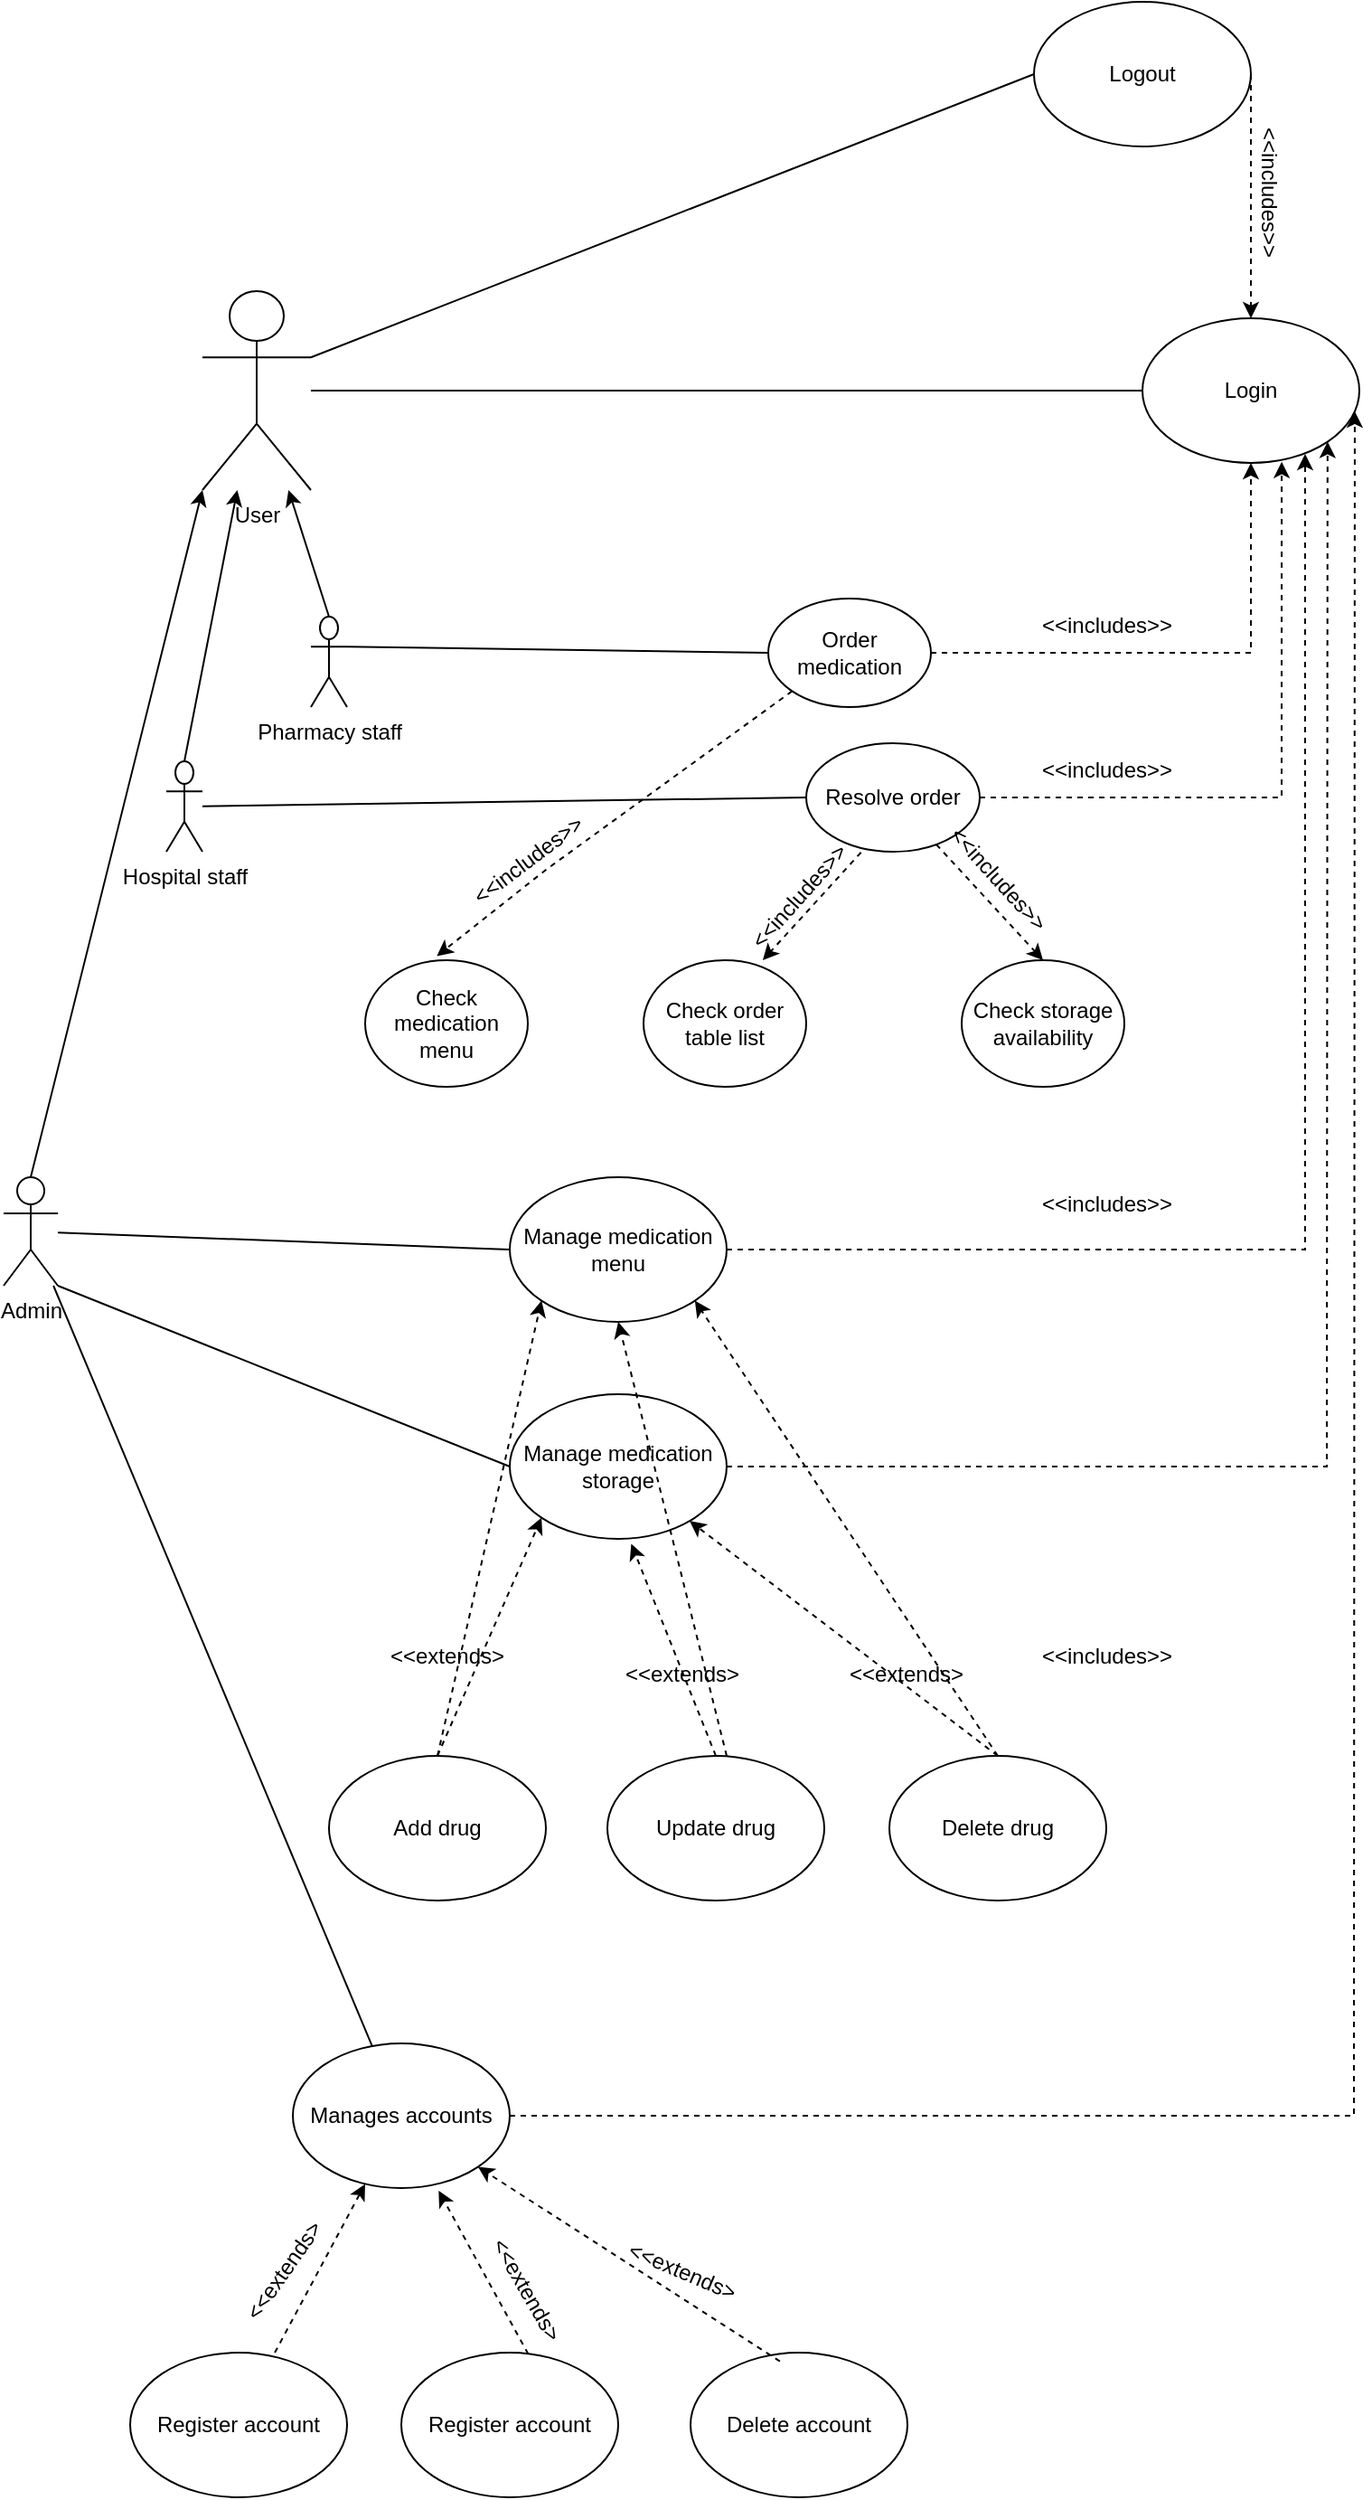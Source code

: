 <mxfile version="26.2.5" pages="2">
  <diagram name="usecase_diagram" id="DgZMRVtfknqifJo8CzZ5">
    <mxGraphModel dx="2494" dy="777" grid="1" gridSize="10" guides="1" tooltips="1" connect="1" arrows="1" fold="1" page="1" pageScale="1" pageWidth="827" pageHeight="1169" math="0" shadow="0">
      <root>
        <mxCell id="0" />
        <mxCell id="1" parent="0" />
        <mxCell id="dwLRcaL4dP4IxCvlZyWT-1" value="User" style="shape=umlActor;verticalLabelPosition=bottom;verticalAlign=top;html=1;outlineConnect=0;" parent="1" vertex="1">
          <mxGeometry x="70" y="200" width="60" height="110" as="geometry" />
        </mxCell>
        <mxCell id="dwLRcaL4dP4IxCvlZyWT-3" value="Pharmacy staff&lt;div&gt;&lt;br&gt;&lt;/div&gt;" style="shape=umlActor;verticalLabelPosition=bottom;verticalAlign=top;html=1;outlineConnect=0;" parent="1" vertex="1">
          <mxGeometry x="130" y="380" width="20" height="50" as="geometry" />
        </mxCell>
        <mxCell id="dwLRcaL4dP4IxCvlZyWT-8" value="Hospital staff" style="shape=umlActor;verticalLabelPosition=bottom;verticalAlign=top;html=1;outlineConnect=0;" parent="1" vertex="1">
          <mxGeometry x="50" y="460" width="20" height="50" as="geometry" />
        </mxCell>
        <mxCell id="dwLRcaL4dP4IxCvlZyWT-9" value="" style="endArrow=classic;html=1;rounded=0;exitX=0.5;exitY=0;exitDx=0;exitDy=0;exitPerimeter=0;" parent="1" source="dwLRcaL4dP4IxCvlZyWT-3" target="dwLRcaL4dP4IxCvlZyWT-1" edge="1">
          <mxGeometry width="50" height="50" relative="1" as="geometry">
            <mxPoint x="230" y="490" as="sourcePoint" />
            <mxPoint x="280" y="440" as="targetPoint" />
          </mxGeometry>
        </mxCell>
        <mxCell id="dwLRcaL4dP4IxCvlZyWT-10" value="" style="endArrow=classic;html=1;rounded=0;exitX=0.5;exitY=0;exitDx=0;exitDy=0;exitPerimeter=0;" parent="1" source="dwLRcaL4dP4IxCvlZyWT-8" target="dwLRcaL4dP4IxCvlZyWT-1" edge="1">
          <mxGeometry width="50" height="50" relative="1" as="geometry">
            <mxPoint x="230" y="490" as="sourcePoint" />
            <mxPoint x="280" y="440" as="targetPoint" />
          </mxGeometry>
        </mxCell>
        <mxCell id="dwLRcaL4dP4IxCvlZyWT-11" value="Login" style="ellipse;whiteSpace=wrap;html=1;" parent="1" vertex="1">
          <mxGeometry x="590" y="215" width="120" height="80" as="geometry" />
        </mxCell>
        <mxCell id="dwLRcaL4dP4IxCvlZyWT-12" value="" style="endArrow=none;html=1;rounded=0;entryX=0;entryY=0.5;entryDx=0;entryDy=0;" parent="1" source="dwLRcaL4dP4IxCvlZyWT-1" target="dwLRcaL4dP4IxCvlZyWT-11" edge="1">
          <mxGeometry width="50" height="50" relative="1" as="geometry">
            <mxPoint x="230" y="420" as="sourcePoint" />
            <mxPoint x="280" y="370" as="targetPoint" />
          </mxGeometry>
        </mxCell>
        <mxCell id="dwLRcaL4dP4IxCvlZyWT-13" value="Order medication" style="ellipse;whiteSpace=wrap;html=1;" parent="1" vertex="1">
          <mxGeometry x="383" y="370" width="90" height="60" as="geometry" />
        </mxCell>
        <mxCell id="dwLRcaL4dP4IxCvlZyWT-14" value="Resolve order" style="ellipse;whiteSpace=wrap;html=1;" parent="1" vertex="1">
          <mxGeometry x="404" y="450" width="96" height="60" as="geometry" />
        </mxCell>
        <mxCell id="dwLRcaL4dP4IxCvlZyWT-17" value="" style="endArrow=none;html=1;rounded=0;exitX=1;exitY=0.333;exitDx=0;exitDy=0;exitPerimeter=0;entryX=0;entryY=0.5;entryDx=0;entryDy=0;" parent="1" source="dwLRcaL4dP4IxCvlZyWT-3" target="dwLRcaL4dP4IxCvlZyWT-13" edge="1">
          <mxGeometry width="50" height="50" relative="1" as="geometry">
            <mxPoint x="260" y="440" as="sourcePoint" />
            <mxPoint x="250" y="400" as="targetPoint" />
          </mxGeometry>
        </mxCell>
        <mxCell id="dwLRcaL4dP4IxCvlZyWT-18" value="" style="endArrow=none;html=1;rounded=0;entryX=0;entryY=0.5;entryDx=0;entryDy=0;" parent="1" source="dwLRcaL4dP4IxCvlZyWT-8" target="dwLRcaL4dP4IxCvlZyWT-14" edge="1">
          <mxGeometry width="50" height="50" relative="1" as="geometry">
            <mxPoint x="260" y="440" as="sourcePoint" />
            <mxPoint x="170" y="490" as="targetPoint" />
          </mxGeometry>
        </mxCell>
        <mxCell id="dwLRcaL4dP4IxCvlZyWT-19" value="" style="html=1;labelBackgroundColor=#ffffff;startArrow=none;startFill=0;startSize=6;endArrow=classic;endFill=1;endSize=6;jettySize=auto;orthogonalLoop=1;strokeWidth=1;dashed=1;fontSize=14;rounded=0;exitX=1;exitY=0.5;exitDx=0;exitDy=0;entryX=0.5;entryY=1;entryDx=0;entryDy=0;" parent="1" source="dwLRcaL4dP4IxCvlZyWT-13" target="dwLRcaL4dP4IxCvlZyWT-11" edge="1">
          <mxGeometry width="60" height="60" relative="1" as="geometry">
            <mxPoint x="260" y="440" as="sourcePoint" />
            <mxPoint x="320" y="380" as="targetPoint" />
            <Array as="points">
              <mxPoint x="650" y="400" />
            </Array>
          </mxGeometry>
        </mxCell>
        <mxCell id="dwLRcaL4dP4IxCvlZyWT-20" value="" style="html=1;labelBackgroundColor=#ffffff;startArrow=none;startFill=0;startSize=6;endArrow=classic;endFill=1;endSize=6;jettySize=auto;orthogonalLoop=1;strokeWidth=1;dashed=1;fontSize=14;rounded=0;exitX=1;exitY=0.5;exitDx=0;exitDy=0;entryX=0.642;entryY=0.992;entryDx=0;entryDy=0;entryPerimeter=0;" parent="1" source="dwLRcaL4dP4IxCvlZyWT-14" target="dwLRcaL4dP4IxCvlZyWT-11" edge="1">
          <mxGeometry width="60" height="60" relative="1" as="geometry">
            <mxPoint x="260" y="440" as="sourcePoint" />
            <mxPoint x="490" y="300" as="targetPoint" />
            <Array as="points">
              <mxPoint x="667" y="480" />
            </Array>
          </mxGeometry>
        </mxCell>
        <mxCell id="dwLRcaL4dP4IxCvlZyWT-21" value="&amp;lt;&amp;lt;includes&amp;gt;&amp;gt;" style="text;html=1;align=center;verticalAlign=middle;resizable=0;points=[];autosize=1;strokeColor=none;fillColor=none;" parent="1" vertex="1">
          <mxGeometry x="520" y="370" width="100" height="30" as="geometry" />
        </mxCell>
        <mxCell id="dwLRcaL4dP4IxCvlZyWT-22" value="&amp;lt;&amp;lt;includes&amp;gt;&amp;gt;" style="text;html=1;align=center;verticalAlign=middle;resizable=0;points=[];autosize=1;strokeColor=none;fillColor=none;" parent="1" vertex="1">
          <mxGeometry x="520" y="450" width="100" height="30" as="geometry" />
        </mxCell>
        <mxCell id="gGfTCoTzoRuYdXKmgfii-1" value="Check storage&lt;div&gt;availability&lt;/div&gt;" style="ellipse;whiteSpace=wrap;html=1;" parent="1" vertex="1">
          <mxGeometry x="490" y="570" width="90" height="70" as="geometry" />
        </mxCell>
        <mxCell id="gGfTCoTzoRuYdXKmgfii-6" value="Check order table list" style="ellipse;whiteSpace=wrap;html=1;" parent="1" vertex="1">
          <mxGeometry x="314" y="570" width="90" height="70" as="geometry" />
        </mxCell>
        <mxCell id="gGfTCoTzoRuYdXKmgfii-7" value="" style="html=1;labelBackgroundColor=#ffffff;startArrow=none;startFill=0;startSize=6;endArrow=classic;endFill=1;endSize=6;jettySize=auto;orthogonalLoop=1;strokeWidth=1;dashed=1;fontSize=14;rounded=0;exitX=0.316;exitY=1.006;exitDx=0;exitDy=0;entryX=0.733;entryY=0;entryDx=0;entryDy=0;entryPerimeter=0;exitPerimeter=0;" parent="1" source="dwLRcaL4dP4IxCvlZyWT-14" target="gGfTCoTzoRuYdXKmgfii-6" edge="1">
          <mxGeometry width="60" height="60" relative="1" as="geometry">
            <mxPoint x="310" y="600" as="sourcePoint" />
            <mxPoint x="370" y="540" as="targetPoint" />
          </mxGeometry>
        </mxCell>
        <mxCell id="gGfTCoTzoRuYdXKmgfii-8" value="" style="html=1;labelBackgroundColor=#ffffff;startArrow=none;startFill=0;startSize=6;endArrow=classic;endFill=1;endSize=6;jettySize=auto;orthogonalLoop=1;strokeWidth=1;dashed=1;fontSize=14;rounded=0;entryX=0.5;entryY=0;entryDx=0;entryDy=0;" parent="1" source="dwLRcaL4dP4IxCvlZyWT-14" target="gGfTCoTzoRuYdXKmgfii-1" edge="1">
          <mxGeometry width="60" height="60" relative="1" as="geometry">
            <mxPoint x="310" y="600" as="sourcePoint" />
            <mxPoint x="370" y="540" as="targetPoint" />
          </mxGeometry>
        </mxCell>
        <mxCell id="gGfTCoTzoRuYdXKmgfii-9" value="Check medication menu" style="ellipse;whiteSpace=wrap;html=1;" parent="1" vertex="1">
          <mxGeometry x="160" y="570" width="90" height="70" as="geometry" />
        </mxCell>
        <mxCell id="gGfTCoTzoRuYdXKmgfii-10" value="" style="html=1;labelBackgroundColor=#ffffff;startArrow=none;startFill=0;startSize=6;endArrow=classic;endFill=1;endSize=6;jettySize=auto;orthogonalLoop=1;strokeWidth=1;dashed=1;fontSize=14;rounded=0;exitX=0;exitY=1;exitDx=0;exitDy=0;entryX=0.441;entryY=-0.033;entryDx=0;entryDy=0;entryPerimeter=0;" parent="1" source="dwLRcaL4dP4IxCvlZyWT-13" target="gGfTCoTzoRuYdXKmgfii-9" edge="1">
          <mxGeometry width="60" height="60" relative="1" as="geometry">
            <mxPoint x="444" y="520" as="sourcePoint" />
            <mxPoint x="390" y="580" as="targetPoint" />
            <Array as="points">
              <mxPoint x="260" y="520" />
            </Array>
          </mxGeometry>
        </mxCell>
        <mxCell id="gGfTCoTzoRuYdXKmgfii-11" value="Logout" style="ellipse;whiteSpace=wrap;html=1;" parent="1" vertex="1">
          <mxGeometry x="530" y="40" width="120" height="80" as="geometry" />
        </mxCell>
        <mxCell id="gGfTCoTzoRuYdXKmgfii-12" value="" style="endArrow=none;html=1;rounded=0;exitX=1;exitY=0.333;exitDx=0;exitDy=0;exitPerimeter=0;entryX=0;entryY=0.5;entryDx=0;entryDy=0;" parent="1" source="dwLRcaL4dP4IxCvlZyWT-1" target="gGfTCoTzoRuYdXKmgfii-11" edge="1">
          <mxGeometry width="50" height="50" relative="1" as="geometry">
            <mxPoint x="330" y="240" as="sourcePoint" />
            <mxPoint x="380" y="190" as="targetPoint" />
          </mxGeometry>
        </mxCell>
        <mxCell id="gGfTCoTzoRuYdXKmgfii-13" value="" style="html=1;labelBackgroundColor=#ffffff;startArrow=none;startFill=0;startSize=6;endArrow=classic;endFill=1;endSize=6;jettySize=auto;orthogonalLoop=1;strokeWidth=1;dashed=1;fontSize=14;rounded=0;exitX=1;exitY=0.5;exitDx=0;exitDy=0;entryX=0.5;entryY=0;entryDx=0;entryDy=0;" parent="1" source="gGfTCoTzoRuYdXKmgfii-11" target="dwLRcaL4dP4IxCvlZyWT-11" edge="1">
          <mxGeometry width="60" height="60" relative="1" as="geometry">
            <mxPoint x="320" y="320" as="sourcePoint" />
            <mxPoint x="380" y="260" as="targetPoint" />
          </mxGeometry>
        </mxCell>
        <mxCell id="gGfTCoTzoRuYdXKmgfii-14" value="&amp;lt;&amp;lt;includes&amp;gt;&amp;gt;" style="text;html=1;align=center;verticalAlign=middle;resizable=0;points=[];autosize=1;strokeColor=none;fillColor=none;rotation=90;" parent="1" vertex="1">
          <mxGeometry x="610" y="130" width="100" height="30" as="geometry" />
        </mxCell>
        <mxCell id="gGfTCoTzoRuYdXKmgfii-15" value="&amp;lt;&amp;lt;includes&amp;gt;&amp;gt;" style="text;html=1;align=center;verticalAlign=middle;resizable=0;points=[];autosize=1;strokeColor=none;fillColor=none;rotation=47.8;" parent="1" vertex="1">
          <mxGeometry x="460" y="510" width="100" height="30" as="geometry" />
        </mxCell>
        <mxCell id="gGfTCoTzoRuYdXKmgfii-16" value="&amp;lt;&amp;lt;includes&amp;gt;&amp;gt;" style="text;html=1;align=center;verticalAlign=middle;resizable=0;points=[];autosize=1;strokeColor=none;fillColor=none;rotation=-48.2;" parent="1" vertex="1">
          <mxGeometry x="350" y="520" width="100" height="30" as="geometry" />
        </mxCell>
        <mxCell id="gGfTCoTzoRuYdXKmgfii-17" value="&amp;lt;&amp;lt;includes&amp;gt;&amp;gt;" style="text;html=1;align=center;verticalAlign=middle;resizable=0;points=[];autosize=1;strokeColor=none;fillColor=none;rotation=-36.9;" parent="1" vertex="1">
          <mxGeometry x="200" y="500" width="100" height="30" as="geometry" />
        </mxCell>
        <mxCell id="xgJtENzkFKyXEKDkaRel-1" value="Admin" style="shape=umlActor;verticalLabelPosition=bottom;verticalAlign=top;html=1;outlineConnect=0;" parent="1" vertex="1">
          <mxGeometry x="-40" y="690" width="30" height="60" as="geometry" />
        </mxCell>
        <mxCell id="xgJtENzkFKyXEKDkaRel-2" value="" style="endArrow=classic;html=1;rounded=0;exitX=0.5;exitY=0;exitDx=0;exitDy=0;exitPerimeter=0;entryX=0;entryY=1;entryDx=0;entryDy=0;entryPerimeter=0;" parent="1" source="xgJtENzkFKyXEKDkaRel-1" target="dwLRcaL4dP4IxCvlZyWT-1" edge="1">
          <mxGeometry width="50" height="50" relative="1" as="geometry">
            <mxPoint x="220" y="530" as="sourcePoint" />
            <mxPoint x="270" y="480" as="targetPoint" />
          </mxGeometry>
        </mxCell>
        <mxCell id="xgJtENzkFKyXEKDkaRel-6" value="Manage medication menu" style="ellipse;whiteSpace=wrap;html=1;" parent="1" vertex="1">
          <mxGeometry x="240" y="690" width="120" height="80" as="geometry" />
        </mxCell>
        <mxCell id="xgJtENzkFKyXEKDkaRel-7" value="Manage medication storage" style="ellipse;whiteSpace=wrap;html=1;" parent="1" vertex="1">
          <mxGeometry x="240" y="810" width="120" height="80" as="geometry" />
        </mxCell>
        <mxCell id="xgJtENzkFKyXEKDkaRel-8" value="" style="html=1;labelBackgroundColor=#ffffff;startArrow=none;startFill=0;startSize=6;endArrow=classic;endFill=1;endSize=6;jettySize=auto;orthogonalLoop=1;strokeWidth=1;dashed=1;fontSize=14;rounded=0;exitX=1;exitY=0.5;exitDx=0;exitDy=0;entryX=0.75;entryY=0.938;entryDx=0;entryDy=0;entryPerimeter=0;" parent="1" source="xgJtENzkFKyXEKDkaRel-6" target="dwLRcaL4dP4IxCvlZyWT-11" edge="1">
          <mxGeometry width="60" height="60" relative="1" as="geometry">
            <mxPoint x="90" y="820" as="sourcePoint" />
            <mxPoint x="150" y="760" as="targetPoint" />
            <Array as="points">
              <mxPoint x="680" y="730" />
            </Array>
          </mxGeometry>
        </mxCell>
        <mxCell id="xgJtENzkFKyXEKDkaRel-9" value="" style="html=1;labelBackgroundColor=#ffffff;startArrow=none;startFill=0;startSize=6;endArrow=classic;endFill=1;endSize=6;jettySize=auto;orthogonalLoop=1;strokeWidth=1;dashed=1;fontSize=14;rounded=0;exitX=1;exitY=0.5;exitDx=0;exitDy=0;entryX=1;entryY=1;entryDx=0;entryDy=0;" parent="1" source="xgJtENzkFKyXEKDkaRel-7" target="dwLRcaL4dP4IxCvlZyWT-11" edge="1">
          <mxGeometry width="60" height="60" relative="1" as="geometry">
            <mxPoint x="90" y="950" as="sourcePoint" />
            <mxPoint x="150" y="890" as="targetPoint" />
            <Array as="points">
              <mxPoint x="692" y="850" />
            </Array>
          </mxGeometry>
        </mxCell>
        <mxCell id="xgJtENzkFKyXEKDkaRel-10" value="" style="endArrow=none;html=1;rounded=0;entryX=0;entryY=0.5;entryDx=0;entryDy=0;" parent="1" source="xgJtENzkFKyXEKDkaRel-1" target="xgJtENzkFKyXEKDkaRel-6" edge="1">
          <mxGeometry width="50" height="50" relative="1" as="geometry">
            <mxPoint x="130" y="820" as="sourcePoint" />
            <mxPoint x="180" y="770" as="targetPoint" />
          </mxGeometry>
        </mxCell>
        <mxCell id="xgJtENzkFKyXEKDkaRel-11" value="" style="endArrow=none;html=1;rounded=0;exitX=1;exitY=1;exitDx=0;exitDy=0;exitPerimeter=0;entryX=0;entryY=0.5;entryDx=0;entryDy=0;" parent="1" source="xgJtENzkFKyXEKDkaRel-1" target="xgJtENzkFKyXEKDkaRel-7" edge="1">
          <mxGeometry width="50" height="50" relative="1" as="geometry">
            <mxPoint x="130" y="820" as="sourcePoint" />
            <mxPoint x="180" y="770" as="targetPoint" />
          </mxGeometry>
        </mxCell>
        <mxCell id="xgJtENzkFKyXEKDkaRel-12" value="Add drug&lt;span style=&quot;color: rgba(0, 0, 0, 0); font-family: monospace; font-size: 0px; text-align: start; text-wrap-mode: nowrap;&quot;&gt;%3CmxGraphModel%3E%3Croot%3E%3CmxCell%20id%3D%220%22%2F%3E%3CmxCell%20id%3D%221%22%20parent%3D%220%22%2F%3E%3CmxCell%20id%3D%222%22%20value%3D%22Manage%20medication%20menu%22%20style%3D%22ellipse%3BwhiteSpace%3Dwrap%3Bhtml%3D1%3B%22%20vertex%3D%221%22%20parent%3D%221%22%3E%3CmxGeometry%20x%3D%22240%22%20y%3D%22690%22%20width%3D%22120%22%20height%3D%2280%22%20as%3D%22geometry%22%2F%3E%3C%2FmxCell%3E%3C%2Froot%3E%3C%2FmxGraphModel%3E&lt;/span&gt;" style="ellipse;whiteSpace=wrap;html=1;" parent="1" vertex="1">
          <mxGeometry x="140" y="1010" width="120" height="80" as="geometry" />
        </mxCell>
        <mxCell id="xgJtENzkFKyXEKDkaRel-13" value="Update drug" style="ellipse;whiteSpace=wrap;html=1;" parent="1" vertex="1">
          <mxGeometry x="294" y="1010" width="120" height="80" as="geometry" />
        </mxCell>
        <mxCell id="xgJtENzkFKyXEKDkaRel-14" value="Delete drug" style="ellipse;whiteSpace=wrap;html=1;" parent="1" vertex="1">
          <mxGeometry x="450" y="1010" width="120" height="80" as="geometry" />
        </mxCell>
        <mxCell id="xgJtENzkFKyXEKDkaRel-15" value="" style="html=1;labelBackgroundColor=#ffffff;startArrow=none;startFill=0;startSize=6;endArrow=classic;endFill=1;endSize=6;jettySize=auto;orthogonalLoop=1;strokeWidth=1;dashed=1;fontSize=14;rounded=0;exitX=0.5;exitY=0;exitDx=0;exitDy=0;entryX=0;entryY=1;entryDx=0;entryDy=0;" parent="1" source="xgJtENzkFKyXEKDkaRel-12" target="xgJtENzkFKyXEKDkaRel-7" edge="1">
          <mxGeometry width="60" height="60" relative="1" as="geometry">
            <mxPoint x="120" y="930" as="sourcePoint" />
            <mxPoint x="180" y="870" as="targetPoint" />
          </mxGeometry>
        </mxCell>
        <mxCell id="xgJtENzkFKyXEKDkaRel-16" value="" style="html=1;labelBackgroundColor=#ffffff;startArrow=none;startFill=0;startSize=6;endArrow=classic;endFill=1;endSize=6;jettySize=auto;orthogonalLoop=1;strokeWidth=1;dashed=1;fontSize=14;rounded=0;exitX=0.5;exitY=0;exitDx=0;exitDy=0;entryX=0.56;entryY=1.034;entryDx=0;entryDy=0;entryPerimeter=0;" parent="1" source="xgJtENzkFKyXEKDkaRel-13" target="xgJtENzkFKyXEKDkaRel-7" edge="1">
          <mxGeometry width="60" height="60" relative="1" as="geometry">
            <mxPoint x="210" y="1020" as="sourcePoint" />
            <mxPoint x="303" y="904" as="targetPoint" />
          </mxGeometry>
        </mxCell>
        <mxCell id="xgJtENzkFKyXEKDkaRel-17" value="" style="html=1;labelBackgroundColor=#ffffff;startArrow=none;startFill=0;startSize=6;endArrow=classic;endFill=1;endSize=6;jettySize=auto;orthogonalLoop=1;strokeWidth=1;dashed=1;fontSize=14;rounded=0;exitX=0.5;exitY=0;exitDx=0;exitDy=0;" parent="1" source="xgJtENzkFKyXEKDkaRel-14" target="xgJtENzkFKyXEKDkaRel-7" edge="1">
          <mxGeometry width="60" height="60" relative="1" as="geometry">
            <mxPoint x="364" y="1020" as="sourcePoint" />
            <mxPoint x="317" y="903" as="targetPoint" />
          </mxGeometry>
        </mxCell>
        <mxCell id="xgJtENzkFKyXEKDkaRel-18" value="" style="html=1;labelBackgroundColor=#ffffff;startArrow=none;startFill=0;startSize=6;endArrow=classic;endFill=1;endSize=6;jettySize=auto;orthogonalLoop=1;strokeWidth=1;dashed=1;fontSize=14;rounded=0;exitX=0.5;exitY=0;exitDx=0;exitDy=0;entryX=0;entryY=1;entryDx=0;entryDy=0;" parent="1" source="xgJtENzkFKyXEKDkaRel-12" target="xgJtENzkFKyXEKDkaRel-6" edge="1">
          <mxGeometry width="60" height="60" relative="1" as="geometry">
            <mxPoint x="210" y="1020" as="sourcePoint" />
            <mxPoint x="268" y="888" as="targetPoint" />
          </mxGeometry>
        </mxCell>
        <mxCell id="xgJtENzkFKyXEKDkaRel-19" value="" style="html=1;labelBackgroundColor=#ffffff;startArrow=none;startFill=0;startSize=6;endArrow=classic;endFill=1;endSize=6;jettySize=auto;orthogonalLoop=1;strokeWidth=1;dashed=1;fontSize=14;rounded=0;entryX=0.5;entryY=1;entryDx=0;entryDy=0;" parent="1" target="xgJtENzkFKyXEKDkaRel-6" edge="1">
          <mxGeometry width="60" height="60" relative="1" as="geometry">
            <mxPoint x="360" y="1010" as="sourcePoint" />
            <mxPoint x="317" y="903" as="targetPoint" />
          </mxGeometry>
        </mxCell>
        <mxCell id="xgJtENzkFKyXEKDkaRel-20" value="" style="html=1;labelBackgroundColor=#ffffff;startArrow=none;startFill=0;startSize=6;endArrow=classic;endFill=1;endSize=6;jettySize=auto;orthogonalLoop=1;strokeWidth=1;dashed=1;fontSize=14;rounded=0;entryX=1;entryY=1;entryDx=0;entryDy=0;" parent="1" target="xgJtENzkFKyXEKDkaRel-6" edge="1">
          <mxGeometry width="60" height="60" relative="1" as="geometry">
            <mxPoint x="510" y="1010" as="sourcePoint" />
            <mxPoint x="349" y="890" as="targetPoint" />
          </mxGeometry>
        </mxCell>
        <mxCell id="xgJtENzkFKyXEKDkaRel-21" value="&amp;lt;&amp;lt;extends&amp;gt;" style="text;html=1;align=center;verticalAlign=middle;resizable=0;points=[];autosize=1;strokeColor=none;fillColor=none;" parent="1" vertex="1">
          <mxGeometry x="290" y="950" width="90" height="30" as="geometry" />
        </mxCell>
        <mxCell id="xgJtENzkFKyXEKDkaRel-23" value="&amp;lt;&amp;lt;extends&amp;gt;" style="text;html=1;align=center;verticalAlign=middle;resizable=0;points=[];autosize=1;strokeColor=none;fillColor=none;" parent="1" vertex="1">
          <mxGeometry x="160" y="940" width="90" height="30" as="geometry" />
        </mxCell>
        <mxCell id="xgJtENzkFKyXEKDkaRel-24" value="&amp;lt;&amp;lt;extends&amp;gt;" style="text;html=1;align=center;verticalAlign=middle;resizable=0;points=[];autosize=1;strokeColor=none;fillColor=none;" parent="1" vertex="1">
          <mxGeometry x="414" y="950" width="90" height="30" as="geometry" />
        </mxCell>
        <mxCell id="EnVxNTTX0JdRQZrTppro-1" value="Manages accounts" style="ellipse;whiteSpace=wrap;html=1;" parent="1" vertex="1">
          <mxGeometry x="120" y="1169" width="120" height="80" as="geometry" />
        </mxCell>
        <mxCell id="EnVxNTTX0JdRQZrTppro-2" value="" style="endArrow=none;html=1;rounded=0;" parent="1" source="xgJtENzkFKyXEKDkaRel-1" target="EnVxNTTX0JdRQZrTppro-1" edge="1">
          <mxGeometry width="50" height="50" relative="1" as="geometry">
            <mxPoint x="310" y="950" as="sourcePoint" />
            <mxPoint x="360" y="900" as="targetPoint" />
          </mxGeometry>
        </mxCell>
        <mxCell id="EnVxNTTX0JdRQZrTppro-3" value="Register account" style="ellipse;whiteSpace=wrap;html=1;" parent="1" vertex="1">
          <mxGeometry x="180" y="1340" width="120" height="80" as="geometry" />
        </mxCell>
        <mxCell id="EnVxNTTX0JdRQZrTppro-4" value="Delete account" style="ellipse;whiteSpace=wrap;html=1;" parent="1" vertex="1">
          <mxGeometry x="340" y="1340" width="120" height="80" as="geometry" />
        </mxCell>
        <mxCell id="EnVxNTTX0JdRQZrTppro-5" value="" style="html=1;labelBackgroundColor=#ffffff;startArrow=none;startFill=0;startSize=6;endArrow=classic;endFill=1;endSize=6;jettySize=auto;orthogonalLoop=1;strokeWidth=1;dashed=1;fontSize=14;rounded=0;exitX=0.585;exitY=0.01;exitDx=0;exitDy=0;exitPerimeter=0;entryX=0.672;entryY=1.018;entryDx=0;entryDy=0;entryPerimeter=0;" parent="1" source="EnVxNTTX0JdRQZrTppro-3" target="EnVxNTTX0JdRQZrTppro-1" edge="1">
          <mxGeometry width="60" height="60" relative="1" as="geometry">
            <mxPoint x="10" y="1000" as="sourcePoint" />
            <mxPoint x="70" y="940" as="targetPoint" />
          </mxGeometry>
        </mxCell>
        <mxCell id="EnVxNTTX0JdRQZrTppro-6" value="" style="html=1;labelBackgroundColor=#ffffff;startArrow=none;startFill=0;startSize=6;endArrow=classic;endFill=1;endSize=6;jettySize=auto;orthogonalLoop=1;strokeWidth=1;dashed=1;fontSize=14;rounded=0;exitX=0.412;exitY=0.06;exitDx=0;exitDy=0;exitPerimeter=0;entryX=1;entryY=1;entryDx=0;entryDy=0;" parent="1" source="EnVxNTTX0JdRQZrTppro-4" target="EnVxNTTX0JdRQZrTppro-1" edge="1">
          <mxGeometry width="60" height="60" relative="1" as="geometry">
            <mxPoint x="-100" y="1081" as="sourcePoint" />
            <mxPoint x="-44" y="1017" as="targetPoint" />
          </mxGeometry>
        </mxCell>
        <mxCell id="EnVxNTTX0JdRQZrTppro-7" value="&amp;lt;&amp;lt;extends&amp;gt;" style="text;html=1;align=center;verticalAlign=middle;resizable=0;points=[];autosize=1;strokeColor=none;fillColor=none;rotation=-55;" parent="1" vertex="1">
          <mxGeometry x="70" y="1280" width="90" height="30" as="geometry" />
        </mxCell>
        <mxCell id="EnVxNTTX0JdRQZrTppro-8" value="&amp;lt;&amp;lt;extends&amp;gt;" style="text;html=1;align=center;verticalAlign=middle;resizable=0;points=[];autosize=1;strokeColor=none;fillColor=none;rotation=60;" parent="1" vertex="1">
          <mxGeometry x="204" y="1290" width="90" height="30" as="geometry" />
        </mxCell>
        <mxCell id="EnVxNTTX0JdRQZrTppro-9" value="Register account" style="ellipse;whiteSpace=wrap;html=1;" parent="1" vertex="1">
          <mxGeometry x="30" y="1340" width="120" height="80" as="geometry" />
        </mxCell>
        <mxCell id="EnVxNTTX0JdRQZrTppro-10" value="&amp;lt;&amp;lt;extends&amp;gt;" style="text;html=1;align=center;verticalAlign=middle;resizable=0;points=[];autosize=1;strokeColor=none;fillColor=none;rotation=23;" parent="1" vertex="1">
          <mxGeometry x="290" y="1280" width="90" height="30" as="geometry" />
        </mxCell>
        <mxCell id="EnVxNTTX0JdRQZrTppro-11" value="" style="html=1;labelBackgroundColor=#ffffff;startArrow=none;startFill=0;startSize=6;endArrow=classic;endFill=1;endSize=6;jettySize=auto;orthogonalLoop=1;strokeWidth=1;dashed=1;fontSize=14;rounded=0;exitX=0.667;exitY=0;exitDx=0;exitDy=0;exitPerimeter=0;" parent="1" source="EnVxNTTX0JdRQZrTppro-9" target="EnVxNTTX0JdRQZrTppro-1" edge="1">
          <mxGeometry width="60" height="60" relative="1" as="geometry">
            <mxPoint x="79" y="1085" as="sourcePoint" />
            <mxPoint x="9" y="1022" as="targetPoint" />
          </mxGeometry>
        </mxCell>
        <mxCell id="kcgndKfQ8WLu2kqlbhaT-1" value="" style="html=1;labelBackgroundColor=#ffffff;startArrow=none;startFill=0;startSize=6;endArrow=classic;endFill=1;endSize=6;jettySize=auto;orthogonalLoop=1;strokeWidth=1;dashed=1;fontSize=14;rounded=0;exitX=1;exitY=0.5;exitDx=0;exitDy=0;entryX=0.979;entryY=0.644;entryDx=0;entryDy=0;entryPerimeter=0;" parent="1" source="EnVxNTTX0JdRQZrTppro-1" target="dwLRcaL4dP4IxCvlZyWT-11" edge="1">
          <mxGeometry width="60" height="60" relative="1" as="geometry">
            <mxPoint x="180" y="770" as="sourcePoint" />
            <mxPoint x="240" y="710" as="targetPoint" />
            <Array as="points">
              <mxPoint x="707" y="1209" />
            </Array>
          </mxGeometry>
        </mxCell>
        <mxCell id="kcgndKfQ8WLu2kqlbhaT-2" value="&amp;lt;&amp;lt;includes&amp;gt;&amp;gt;" style="text;html=1;align=center;verticalAlign=middle;resizable=0;points=[];autosize=1;strokeColor=none;fillColor=none;" parent="1" vertex="1">
          <mxGeometry x="520" y="940" width="100" height="30" as="geometry" />
        </mxCell>
        <mxCell id="kcgndKfQ8WLu2kqlbhaT-3" value="&amp;lt;&amp;lt;includes&amp;gt;&amp;gt;" style="text;html=1;align=center;verticalAlign=middle;resizable=0;points=[];autosize=1;strokeColor=none;fillColor=none;" parent="1" vertex="1">
          <mxGeometry x="520" y="690" width="100" height="30" as="geometry" />
        </mxCell>
      </root>
    </mxGraphModel>
  </diagram>
  <diagram id="lA7FYEthVX00oI8Le8E0" name="domain">
    <mxGraphModel dx="2582" dy="818" grid="1" gridSize="10" guides="1" tooltips="1" connect="1" arrows="1" fold="1" page="1" pageScale="1" pageWidth="827" pageHeight="1169" math="0" shadow="0">
      <root>
        <mxCell id="0" />
        <mxCell id="1" parent="0" />
        <mxCell id="-0G7txH0VW-x6fcBmePD-1" value="LoginEntity&lt;div&gt;&lt;br&gt;&lt;/div&gt;" style="swimlane;fontStyle=0;childLayout=stackLayout;horizontal=1;startSize=30;horizontalStack=0;resizeParent=1;resizeParentMax=0;resizeLast=0;collapsible=1;marginBottom=0;whiteSpace=wrap;html=1;" parent="1" vertex="1">
          <mxGeometry x="-200" y="80" width="120" height="90" as="geometry" />
        </mxCell>
        <mxCell id="-0G7txH0VW-x6fcBmePD-2" value="username: string" style="text;strokeColor=none;fillColor=none;align=left;verticalAlign=middle;spacingLeft=4;spacingRight=4;overflow=hidden;points=[[0,0.5],[1,0.5]];portConstraint=eastwest;rotatable=0;whiteSpace=wrap;html=1;" parent="-0G7txH0VW-x6fcBmePD-1" vertex="1">
          <mxGeometry y="30" width="120" height="30" as="geometry" />
        </mxCell>
        <mxCell id="-0G7txH0VW-x6fcBmePD-3" value="password: string" style="text;strokeColor=none;fillColor=none;align=left;verticalAlign=middle;spacingLeft=4;spacingRight=4;overflow=hidden;points=[[0,0.5],[1,0.5]];portConstraint=eastwest;rotatable=0;whiteSpace=wrap;html=1;" parent="-0G7txH0VW-x6fcBmePD-1" vertex="1">
          <mxGeometry y="60" width="120" height="30" as="geometry" />
        </mxCell>
        <mxCell id="-0G7txH0VW-x6fcBmePD-5" value="&lt;div&gt;HospitalStaff&lt;/div&gt;" style="swimlane;fontStyle=0;childLayout=stackLayout;horizontal=1;startSize=30;horizontalStack=0;resizeParent=1;resizeParentMax=0;resizeLast=0;collapsible=1;marginBottom=0;whiteSpace=wrap;html=1;" parent="1" vertex="1">
          <mxGeometry x="-200" y="350" width="120" height="60" as="geometry" />
        </mxCell>
        <mxCell id="-0G7txH0VW-x6fcBmePD-6" value="hospital: string" style="text;strokeColor=none;fillColor=none;align=left;verticalAlign=middle;spacingLeft=4;spacingRight=4;overflow=hidden;points=[[0,0.5],[1,0.5]];portConstraint=eastwest;rotatable=0;whiteSpace=wrap;html=1;" parent="-0G7txH0VW-x6fcBmePD-5" vertex="1">
          <mxGeometry y="30" width="120" height="30" as="geometry" />
        </mxCell>
        <mxCell id="-0G7txH0VW-x6fcBmePD-8" value="&lt;div&gt;PharmacyStaff&lt;/div&gt;" style="swimlane;fontStyle=0;childLayout=stackLayout;horizontal=1;startSize=30;horizontalStack=0;resizeParent=1;resizeParentMax=0;resizeLast=0;collapsible=1;marginBottom=0;whiteSpace=wrap;html=1;" parent="1" vertex="1">
          <mxGeometry x="-200" y="240" width="120" height="60" as="geometry" />
        </mxCell>
        <mxCell id="-0G7txH0VW-x6fcBmePD-9" value="pharmacy:string" style="text;strokeColor=none;fillColor=none;align=left;verticalAlign=middle;spacingLeft=4;spacingRight=4;overflow=hidden;points=[[0,0.5],[1,0.5]];portConstraint=eastwest;rotatable=0;whiteSpace=wrap;html=1;" parent="-0G7txH0VW-x6fcBmePD-8" vertex="1">
          <mxGeometry y="30" width="120" height="30" as="geometry" />
        </mxCell>
        <mxCell id="-0G7txH0VW-x6fcBmePD-10" value="" style="endArrow=classic;html=1;rounded=0;exitX=1;exitY=0.5;exitDx=0;exitDy=0;entryX=0.897;entryY=1.125;entryDx=0;entryDy=0;entryPerimeter=0;" parent="1" source="-0G7txH0VW-x6fcBmePD-5" target="-0G7txH0VW-x6fcBmePD-3" edge="1">
          <mxGeometry width="50" height="50" relative="1" as="geometry">
            <mxPoint x="390" y="300" as="sourcePoint" />
            <mxPoint x="440" y="250" as="targetPoint" />
            <Array as="points">
              <mxPoint x="-50" y="220" />
            </Array>
          </mxGeometry>
        </mxCell>
        <mxCell id="-0G7txH0VW-x6fcBmePD-11" value="" style="endArrow=classic;html=1;rounded=0;exitX=0.983;exitY=0.118;exitDx=0;exitDy=0;exitPerimeter=0;entryX=0.254;entryY=1.107;entryDx=0;entryDy=0;entryPerimeter=0;" parent="1" source="-0G7txH0VW-x6fcBmePD-9" target="-0G7txH0VW-x6fcBmePD-3" edge="1">
          <mxGeometry width="50" height="50" relative="1" as="geometry">
            <mxPoint x="390" y="300" as="sourcePoint" />
            <mxPoint x="440" y="250" as="targetPoint" />
            <Array as="points">
              <mxPoint x="-50" y="220" />
            </Array>
          </mxGeometry>
        </mxCell>
        <mxCell id="-0G7txH0VW-x6fcBmePD-15" value="Drug" style="swimlane;fontStyle=0;childLayout=stackLayout;horizontal=1;startSize=30;horizontalStack=0;resizeParent=1;resizeParentMax=0;resizeLast=0;collapsible=1;marginBottom=0;whiteSpace=wrap;html=1;" parent="1" vertex="1">
          <mxGeometry x="840" y="100" width="120" height="90" as="geometry" />
        </mxCell>
        <mxCell id="-0G7txH0VW-x6fcBmePD-16" value="name: string&amp;nbsp;&lt;div&gt;&lt;br&gt;&lt;div&gt;price: float&lt;/div&gt;&lt;/div&gt;" style="text;strokeColor=none;fillColor=none;align=left;verticalAlign=middle;spacingLeft=4;spacingRight=4;overflow=hidden;points=[[0,0.5],[1,0.5]];portConstraint=eastwest;rotatable=0;whiteSpace=wrap;html=1;" parent="-0G7txH0VW-x6fcBmePD-15" vertex="1">
          <mxGeometry y="30" width="120" height="60" as="geometry" />
        </mxCell>
        <mxCell id="-0G7txH0VW-x6fcBmePD-21" value="OrderedDrug" style="swimlane;fontStyle=0;childLayout=stackLayout;horizontal=1;startSize=30;horizontalStack=0;resizeParent=1;resizeParentMax=0;resizeLast=0;collapsible=1;marginBottom=0;whiteSpace=wrap;html=1;" parent="1" vertex="1">
          <mxGeometry x="910" y="300" width="120" height="90" as="geometry" />
        </mxCell>
        <mxCell id="-0G7txH0VW-x6fcBmePD-22" value="drug: Drug" style="text;strokeColor=none;fillColor=none;align=left;verticalAlign=middle;spacingLeft=4;spacingRight=4;overflow=hidden;points=[[0,0.5],[1,0.5]];portConstraint=eastwest;rotatable=0;whiteSpace=wrap;html=1;" parent="-0G7txH0VW-x6fcBmePD-21" vertex="1">
          <mxGeometry y="30" width="120" height="30" as="geometry" />
        </mxCell>
        <mxCell id="-0G7txH0VW-x6fcBmePD-23" value="quantity: int" style="text;strokeColor=none;fillColor=none;align=left;verticalAlign=middle;spacingLeft=4;spacingRight=4;overflow=hidden;points=[[0,0.5],[1,0.5]];portConstraint=eastwest;rotatable=0;whiteSpace=wrap;html=1;" parent="-0G7txH0VW-x6fcBmePD-21" vertex="1">
          <mxGeometry y="60" width="120" height="30" as="geometry" />
        </mxCell>
        <mxCell id="-0G7txH0VW-x6fcBmePD-26" value="Order" style="swimlane;fontStyle=0;childLayout=stackLayout;horizontal=1;startSize=30;horizontalStack=0;resizeParent=1;resizeParentMax=0;resizeLast=0;collapsible=1;marginBottom=0;whiteSpace=wrap;html=1;" parent="1" vertex="1">
          <mxGeometry x="390" y="425" width="150" height="90" as="geometry" />
        </mxCell>
        <mxCell id="-0G7txH0VW-x6fcBmePD-27" value="drugs: List&amp;lt;OrderedDrug&amp;gt;" style="text;strokeColor=none;fillColor=none;align=left;verticalAlign=middle;spacingLeft=4;spacingRight=4;overflow=hidden;points=[[0,0.5],[1,0.5]];portConstraint=eastwest;rotatable=0;whiteSpace=wrap;html=1;" parent="-0G7txH0VW-x6fcBmePD-26" vertex="1">
          <mxGeometry y="30" width="150" height="30" as="geometry" />
        </mxCell>
        <mxCell id="-0G7txH0VW-x6fcBmePD-28" value="date: DateTime" style="text;strokeColor=none;fillColor=none;align=left;verticalAlign=middle;spacingLeft=4;spacingRight=4;overflow=hidden;points=[[0,0.5],[1,0.5]];portConstraint=eastwest;rotatable=0;whiteSpace=wrap;html=1;" parent="-0G7txH0VW-x6fcBmePD-26" vertex="1">
          <mxGeometry y="60" width="150" height="30" as="geometry" />
        </mxCell>
        <mxCell id="-0G7txH0VW-x6fcBmePD-30" value="1..*" style="endArrow=open;html=1;endSize=12;startArrow=diamondThin;startSize=14;startFill=0;edgeStyle=orthogonalEdgeStyle;align=left;verticalAlign=bottom;rounded=0;exitX=1.027;exitY=1.093;exitDx=0;exitDy=0;exitPerimeter=0;entryX=0.503;entryY=1.133;entryDx=0;entryDy=0;entryPerimeter=0;" parent="1" source="-0G7txH0VW-x6fcBmePD-27" target="-0G7txH0VW-x6fcBmePD-23" edge="1">
          <mxGeometry x="-1" y="3" relative="1" as="geometry">
            <mxPoint x="330" y="370" as="sourcePoint" />
            <mxPoint x="490" y="370" as="targetPoint" />
            <Array as="points">
              <mxPoint x="580" y="488" />
              <mxPoint x="580" y="490" />
              <mxPoint x="970" y="490" />
            </Array>
          </mxGeometry>
        </mxCell>
        <mxCell id="-0G7txH0VW-x6fcBmePD-31" value="Entity" style="swimlane;fontStyle=0;childLayout=stackLayout;horizontal=1;startSize=30;horizontalStack=0;resizeParent=1;resizeParentMax=0;resizeLast=0;collapsible=1;marginBottom=0;whiteSpace=wrap;html=1;" parent="1" vertex="1">
          <mxGeometry x="280" y="40" width="120" height="60" as="geometry" />
        </mxCell>
        <mxCell id="-0G7txH0VW-x6fcBmePD-32" value="id: int" style="text;strokeColor=none;fillColor=none;align=left;verticalAlign=middle;spacingLeft=4;spacingRight=4;overflow=hidden;points=[[0,0.5],[1,0.5]];portConstraint=eastwest;rotatable=0;whiteSpace=wrap;html=1;" parent="-0G7txH0VW-x6fcBmePD-31" vertex="1">
          <mxGeometry y="30" width="120" height="30" as="geometry" />
        </mxCell>
        <mxCell id="-0G7txH0VW-x6fcBmePD-35" value="" style="endArrow=classic;html=1;rounded=0;exitX=0.99;exitY=-0.027;exitDx=0;exitDy=0;exitPerimeter=0;entryX=-0.02;entryY=-0.027;entryDx=0;entryDy=0;entryPerimeter=0;" parent="1" source="-0G7txH0VW-x6fcBmePD-2" target="-0G7txH0VW-x6fcBmePD-32" edge="1">
          <mxGeometry width="50" height="50" relative="1" as="geometry">
            <mxPoint x="390" y="300" as="sourcePoint" />
            <mxPoint x="440" y="250" as="targetPoint" />
          </mxGeometry>
        </mxCell>
        <mxCell id="-0G7txH0VW-x6fcBmePD-36" value="" style="endArrow=classic;html=1;rounded=0;exitX=0.5;exitY=0;exitDx=0;exitDy=0;entryX=1.003;entryY=0.08;entryDx=0;entryDy=0;entryPerimeter=0;" parent="1" source="-0G7txH0VW-x6fcBmePD-15" target="-0G7txH0VW-x6fcBmePD-32" edge="1">
          <mxGeometry width="50" height="50" relative="1" as="geometry">
            <mxPoint x="390" y="300" as="sourcePoint" />
            <mxPoint x="440" y="250" as="targetPoint" />
          </mxGeometry>
        </mxCell>
        <mxCell id="zn5ZvNl6zxOg5vQbAiU8-1" value="1" style="endArrow=open;html=1;endSize=12;startArrow=diamondThin;startSize=14;startFill=0;edgeStyle=orthogonalEdgeStyle;align=left;verticalAlign=bottom;rounded=0;exitX=0.5;exitY=0;exitDx=0;exitDy=0;entryX=0.503;entryY=1.067;entryDx=0;entryDy=0;entryPerimeter=0;" parent="1" source="-0G7txH0VW-x6fcBmePD-21" target="-0G7txH0VW-x6fcBmePD-16" edge="1">
          <mxGeometry x="-1" relative="1" as="geometry">
            <mxPoint x="330" y="270" as="sourcePoint" />
            <mxPoint x="490" y="270" as="targetPoint" />
            <Array as="points">
              <mxPoint x="970" y="280" />
              <mxPoint x="960" y="280" />
              <mxPoint x="960" y="230" />
              <mxPoint x="900" y="230" />
            </Array>
            <mxPoint as="offset" />
          </mxGeometry>
        </mxCell>
        <mxCell id="zn5ZvNl6zxOg5vQbAiU8-3" value="DrugStorage" style="swimlane;fontStyle=0;childLayout=stackLayout;horizontal=1;startSize=30;horizontalStack=0;resizeParent=1;resizeParentMax=0;resizeLast=0;collapsible=1;marginBottom=0;whiteSpace=wrap;html=1;" parent="1" vertex="1">
          <mxGeometry x="200" y="440" width="150" height="60" as="geometry" />
        </mxCell>
        <mxCell id="zn5ZvNl6zxOg5vQbAiU8-4" value="drugs: List&amp;lt;StoredDrug&amp;gt;" style="text;strokeColor=none;fillColor=none;align=left;verticalAlign=middle;spacingLeft=4;spacingRight=4;overflow=hidden;points=[[0,0.5],[1,0.5]];portConstraint=eastwest;rotatable=0;whiteSpace=wrap;html=1;" parent="zn5ZvNl6zxOg5vQbAiU8-3" vertex="1">
          <mxGeometry y="30" width="150" height="30" as="geometry" />
        </mxCell>
        <mxCell id="zn5ZvNl6zxOg5vQbAiU8-7" value="StoredDrug" style="swimlane;fontStyle=0;childLayout=stackLayout;horizontal=1;startSize=30;horizontalStack=0;resizeParent=1;resizeParentMax=0;resizeLast=0;collapsible=1;marginBottom=0;whiteSpace=wrap;html=1;" parent="1" vertex="1">
          <mxGeometry x="760" y="300" width="120" height="90" as="geometry" />
        </mxCell>
        <mxCell id="zn5ZvNl6zxOg5vQbAiU8-8" value="drug: Drug" style="text;strokeColor=none;fillColor=none;align=left;verticalAlign=middle;spacingLeft=4;spacingRight=4;overflow=hidden;points=[[0,0.5],[1,0.5]];portConstraint=eastwest;rotatable=0;whiteSpace=wrap;html=1;" parent="zn5ZvNl6zxOg5vQbAiU8-7" vertex="1">
          <mxGeometry y="30" width="120" height="30" as="geometry" />
        </mxCell>
        <mxCell id="zn5ZvNl6zxOg5vQbAiU8-9" value="quantity: int" style="text;strokeColor=none;fillColor=none;align=left;verticalAlign=middle;spacingLeft=4;spacingRight=4;overflow=hidden;points=[[0,0.5],[1,0.5]];portConstraint=eastwest;rotatable=0;whiteSpace=wrap;html=1;" parent="zn5ZvNl6zxOg5vQbAiU8-7" vertex="1">
          <mxGeometry y="60" width="120" height="30" as="geometry" />
        </mxCell>
        <mxCell id="zn5ZvNl6zxOg5vQbAiU8-10" value="0..*" style="endArrow=open;html=1;endSize=12;startArrow=diamondThin;startSize=14;startFill=0;edgeStyle=orthogonalEdgeStyle;align=left;verticalAlign=bottom;rounded=0;exitX=0.5;exitY=0;exitDx=0;exitDy=0;entryX=0;entryY=0.5;entryDx=0;entryDy=0;" parent="1" source="zn5ZvNl6zxOg5vQbAiU8-3" target="zn5ZvNl6zxOg5vQbAiU8-9" edge="1">
          <mxGeometry x="-1" y="3" relative="1" as="geometry">
            <mxPoint x="330" y="370" as="sourcePoint" />
            <mxPoint x="490" y="370" as="targetPoint" />
          </mxGeometry>
        </mxCell>
        <mxCell id="zn5ZvNl6zxOg5vQbAiU8-12" value="1" style="endArrow=open;html=1;endSize=12;startArrow=diamondThin;startSize=14;startFill=0;edgeStyle=orthogonalEdgeStyle;align=left;verticalAlign=bottom;rounded=0;exitX=0.5;exitY=0;exitDx=0;exitDy=0;entryX=0.237;entryY=1.093;entryDx=0;entryDy=0;entryPerimeter=0;" parent="1" source="zn5ZvNl6zxOg5vQbAiU8-7" target="-0G7txH0VW-x6fcBmePD-16" edge="1">
          <mxGeometry x="-1" relative="1" as="geometry">
            <mxPoint x="590" y="250" as="sourcePoint" />
            <mxPoint x="590" y="192" as="targetPoint" />
            <Array as="points">
              <mxPoint x="820" y="230" />
              <mxPoint x="868" y="230" />
            </Array>
            <mxPoint as="offset" />
          </mxGeometry>
        </mxCell>
        <mxCell id="zn5ZvNl6zxOg5vQbAiU8-13" value="DateTime" style="swimlane;fontStyle=0;childLayout=stackLayout;horizontal=1;startSize=30;horizontalStack=0;resizeParent=1;resizeParentMax=0;resizeLast=0;collapsible=1;marginBottom=0;whiteSpace=wrap;html=1;" parent="1" vertex="1">
          <mxGeometry x="610" y="555" width="80" height="60" as="geometry" />
        </mxCell>
        <mxCell id="zn5ZvNl6zxOg5vQbAiU8-15" value="1" style="endArrow=open;html=1;endSize=12;startArrow=diamondThin;startSize=14;startFill=0;edgeStyle=orthogonalEdgeStyle;align=left;verticalAlign=bottom;rounded=0;exitX=0.536;exitY=1.053;exitDx=0;exitDy=0;exitPerimeter=0;entryX=0;entryY=0.5;entryDx=0;entryDy=0;" parent="1" source="-0G7txH0VW-x6fcBmePD-28" target="zn5ZvNl6zxOg5vQbAiU8-13" edge="1">
          <mxGeometry x="-1" y="3" relative="1" as="geometry">
            <mxPoint x="250" y="510" as="sourcePoint" />
            <mxPoint x="410" y="510" as="targetPoint" />
            <Array as="points">
              <mxPoint x="480" y="585" />
            </Array>
          </mxGeometry>
        </mxCell>
        <mxCell id="zn5ZvNl6zxOg5vQbAiU8-16" value="" style="endArrow=classic;html=1;rounded=0;entryX=0.137;entryY=1.093;entryDx=0;entryDy=0;entryPerimeter=0;" parent="1" target="-0G7txH0VW-x6fcBmePD-32" edge="1">
          <mxGeometry width="50" height="50" relative="1" as="geometry">
            <mxPoint x="250" y="436" as="sourcePoint" />
            <mxPoint x="380" y="260" as="targetPoint" />
          </mxGeometry>
        </mxCell>
        <mxCell id="zn5ZvNl6zxOg5vQbAiU8-17" value="" style="endArrow=classic;html=1;rounded=0;exitX=0.077;exitY=-0.04;exitDx=0;exitDy=0;exitPerimeter=0;" parent="1" source="-0G7txH0VW-x6fcBmePD-26" edge="1">
          <mxGeometry width="50" height="50" relative="1" as="geometry">
            <mxPoint x="330" y="310" as="sourcePoint" />
            <mxPoint x="360" y="101" as="targetPoint" />
          </mxGeometry>
        </mxCell>
        <mxCell id="UXLndD0yvRVTkqVHU7CF-5" value="PlacedOrder" style="swimlane;fontStyle=0;childLayout=stackLayout;horizontal=1;startSize=30;horizontalStack=0;resizeParent=1;resizeParentMax=0;resizeLast=0;collapsible=1;marginBottom=0;whiteSpace=wrap;html=1;" parent="1" vertex="1">
          <mxGeometry x="440" y="640" width="140" height="60" as="geometry" />
        </mxCell>
        <mxCell id="UXLndD0yvRVTkqVHU7CF-35" value="placedBy: HospitalStaff" style="text;strokeColor=none;fillColor=none;align=left;verticalAlign=middle;spacingLeft=4;spacingRight=4;overflow=hidden;points=[[0,0.5],[1,0.5]];portConstraint=eastwest;rotatable=0;whiteSpace=wrap;html=1;" parent="UXLndD0yvRVTkqVHU7CF-5" vertex="1">
          <mxGeometry y="30" width="140" height="30" as="geometry" />
        </mxCell>
        <mxCell id="UXLndD0yvRVTkqVHU7CF-9" value="ResolvedOrder" style="swimlane;fontStyle=0;childLayout=stackLayout;horizontal=1;startSize=30;horizontalStack=0;resizeParent=1;resizeParentMax=0;resizeLast=0;collapsible=1;marginBottom=0;whiteSpace=wrap;html=1;" parent="1" vertex="1">
          <mxGeometry x="260" y="640" width="160" height="60" as="geometry" />
        </mxCell>
        <mxCell id="UXLndD0yvRVTkqVHU7CF-34" value="resolvedBy: PharmacyStaff" style="text;strokeColor=none;fillColor=none;align=left;verticalAlign=middle;spacingLeft=4;spacingRight=4;overflow=hidden;points=[[0,0.5],[1,0.5]];portConstraint=eastwest;rotatable=0;whiteSpace=wrap;html=1;" parent="UXLndD0yvRVTkqVHU7CF-9" vertex="1">
          <mxGeometry y="30" width="160" height="30" as="geometry" />
        </mxCell>
        <mxCell id="UXLndD0yvRVTkqVHU7CF-10" value="" style="endArrow=classic;html=1;rounded=0;exitX=0.19;exitY=-0.02;exitDx=0;exitDy=0;entryX=0.344;entryY=1.133;entryDx=0;entryDy=0;entryPerimeter=0;exitPerimeter=0;" parent="1" source="UXLndD0yvRVTkqVHU7CF-5" target="-0G7txH0VW-x6fcBmePD-28" edge="1">
          <mxGeometry width="50" height="50" relative="1" as="geometry">
            <mxPoint x="360" y="570" as="sourcePoint" />
            <mxPoint x="410" y="520" as="targetPoint" />
          </mxGeometry>
        </mxCell>
        <mxCell id="UXLndD0yvRVTkqVHU7CF-11" value="" style="endArrow=classic;html=1;rounded=0;exitX=0.857;exitY=-0.033;exitDx=0;exitDy=0;entryX=0.216;entryY=1.133;entryDx=0;entryDy=0;entryPerimeter=0;exitPerimeter=0;" parent="1" source="UXLndD0yvRVTkqVHU7CF-9" target="-0G7txH0VW-x6fcBmePD-28" edge="1">
          <mxGeometry width="50" height="50" relative="1" as="geometry">
            <mxPoint x="371" y="649" as="sourcePoint" />
            <mxPoint x="424" y="544" as="targetPoint" />
          </mxGeometry>
        </mxCell>
        <mxCell id="UXLndD0yvRVTkqVHU7CF-12" value="Hospital" style="swimlane;fontStyle=0;childLayout=stackLayout;horizontal=1;startSize=30;horizontalStack=0;resizeParent=1;resizeParentMax=0;resizeLast=0;collapsible=1;marginBottom=0;whiteSpace=wrap;html=1;" parent="1" vertex="1">
          <mxGeometry x="320" y="1040" width="180" height="60" as="geometry" />
        </mxCell>
        <mxCell id="UXLndD0yvRVTkqVHU7CF-14" value="staff: List&amp;lt;HospitalStaff&amp;gt;" style="text;strokeColor=none;fillColor=none;align=left;verticalAlign=middle;spacingLeft=4;spacingRight=4;overflow=hidden;points=[[0,0.5],[1,0.5]];portConstraint=eastwest;rotatable=0;whiteSpace=wrap;html=1;" parent="UXLndD0yvRVTkqVHU7CF-12" vertex="1">
          <mxGeometry y="30" width="180" height="30" as="geometry" />
        </mxCell>
        <mxCell id="UXLndD0yvRVTkqVHU7CF-16" value="Pharmacy" style="swimlane;fontStyle=0;childLayout=stackLayout;horizontal=1;startSize=30;horizontalStack=0;resizeParent=1;resizeParentMax=0;resizeLast=0;collapsible=1;marginBottom=0;whiteSpace=wrap;html=1;" parent="1" vertex="1">
          <mxGeometry x="80" y="1040" width="180" height="90" as="geometry" />
        </mxCell>
        <mxCell id="UXLndD0yvRVTkqVHU7CF-18" value="staff: List&amp;lt;PharmacyStaff&amp;gt;" style="text;strokeColor=none;fillColor=none;align=left;verticalAlign=middle;spacingLeft=4;spacingRight=4;overflow=hidden;points=[[0,0.5],[1,0.5]];portConstraint=eastwest;rotatable=0;whiteSpace=wrap;html=1;" parent="UXLndD0yvRVTkqVHU7CF-16" vertex="1">
          <mxGeometry y="30" width="180" height="30" as="geometry" />
        </mxCell>
        <mxCell id="UXLndD0yvRVTkqVHU7CF-19" value="storage: DrugStorage" style="text;strokeColor=none;fillColor=none;align=left;verticalAlign=middle;spacingLeft=4;spacingRight=4;overflow=hidden;points=[[0,0.5],[1,0.5]];portConstraint=eastwest;rotatable=0;whiteSpace=wrap;html=1;" parent="UXLndD0yvRVTkqVHU7CF-16" vertex="1">
          <mxGeometry y="60" width="180" height="30" as="geometry" />
        </mxCell>
        <mxCell id="UXLndD0yvRVTkqVHU7CF-21" value="OrderEntityContainer" style="swimlane;fontStyle=0;childLayout=stackLayout;horizontal=1;startSize=30;horizontalStack=0;resizeParent=1;resizeParentMax=0;resizeLast=0;collapsible=1;marginBottom=0;whiteSpace=wrap;html=1;" parent="1" vertex="1">
          <mxGeometry x="344" y="850" width="140" height="90" as="geometry" />
        </mxCell>
        <mxCell id="UXLndD0yvRVTkqVHU7CF-22" value="resolvedOrders: List" style="text;strokeColor=none;fillColor=none;align=left;verticalAlign=middle;spacingLeft=4;spacingRight=4;overflow=hidden;points=[[0,0.5],[1,0.5]];portConstraint=eastwest;rotatable=0;whiteSpace=wrap;html=1;" parent="UXLndD0yvRVTkqVHU7CF-21" vertex="1">
          <mxGeometry y="30" width="140" height="30" as="geometry" />
        </mxCell>
        <mxCell id="UXLndD0yvRVTkqVHU7CF-23" value="placedOrders: List" style="text;strokeColor=none;fillColor=none;align=left;verticalAlign=middle;spacingLeft=4;spacingRight=4;overflow=hidden;points=[[0,0.5],[1,0.5]];portConstraint=eastwest;rotatable=0;whiteSpace=wrap;html=1;" parent="UXLndD0yvRVTkqVHU7CF-21" vertex="1">
          <mxGeometry y="60" width="140" height="30" as="geometry" />
        </mxCell>
        <mxCell id="UXLndD0yvRVTkqVHU7CF-25" value="0..*" style="endArrow=open;html=1;endSize=12;startArrow=diamondThin;startSize=14;startFill=0;edgeStyle=orthogonalEdgeStyle;align=left;verticalAlign=bottom;rounded=0;exitX=1;exitY=0.25;exitDx=0;exitDy=0;" parent="1" source="UXLndD0yvRVTkqVHU7CF-21" edge="1">
          <mxGeometry x="-1" y="3" relative="1" as="geometry">
            <mxPoint x="240" y="830" as="sourcePoint" />
            <mxPoint x="520" y="700" as="targetPoint" />
          </mxGeometry>
        </mxCell>
        <mxCell id="UXLndD0yvRVTkqVHU7CF-26" value="0..*" style="endArrow=open;html=1;endSize=12;startArrow=diamondThin;startSize=14;startFill=0;edgeStyle=orthogonalEdgeStyle;align=left;verticalAlign=bottom;rounded=0;exitX=0.5;exitY=0;exitDx=0;exitDy=0;" parent="1" source="UXLndD0yvRVTkqVHU7CF-21" edge="1">
          <mxGeometry x="-1" y="3" relative="1" as="geometry">
            <mxPoint x="240" y="830" as="sourcePoint" />
            <mxPoint x="350" y="700" as="targetPoint" />
          </mxGeometry>
        </mxCell>
        <mxCell id="UXLndD0yvRVTkqVHU7CF-27" value="" style="endArrow=classic;html=1;rounded=0;exitX=0.75;exitY=0;exitDx=0;exitDy=0;entryX=0.379;entryY=1.107;entryDx=0;entryDy=0;entryPerimeter=0;" parent="1" source="UXLndD0yvRVTkqVHU7CF-16" target="UXLndD0yvRVTkqVHU7CF-23" edge="1">
          <mxGeometry width="50" height="50" relative="1" as="geometry">
            <mxPoint x="240" y="980" as="sourcePoint" />
            <mxPoint x="300" y="870" as="targetPoint" />
          </mxGeometry>
        </mxCell>
        <mxCell id="UXLndD0yvRVTkqVHU7CF-28" value="" style="endArrow=classic;html=1;rounded=0;exitX=0.5;exitY=0;exitDx=0;exitDy=0;entryX=0.601;entryY=1.079;entryDx=0;entryDy=0;entryPerimeter=0;" parent="1" source="UXLndD0yvRVTkqVHU7CF-12" target="UXLndD0yvRVTkqVHU7CF-23" edge="1">
          <mxGeometry width="50" height="50" relative="1" as="geometry">
            <mxPoint x="240" y="980" as="sourcePoint" />
            <mxPoint x="290" y="930" as="targetPoint" />
          </mxGeometry>
        </mxCell>
        <mxCell id="UXLndD0yvRVTkqVHU7CF-29" value="" style="endArrow=classic;html=1;rounded=0;exitX=0.086;exitY=-0.011;exitDx=0;exitDy=0;exitPerimeter=0;entryX=0.392;entryY=1.033;entryDx=0;entryDy=0;entryPerimeter=0;" parent="1" source="UXLndD0yvRVTkqVHU7CF-21" target="-0G7txH0VW-x6fcBmePD-32" edge="1">
          <mxGeometry width="50" height="50" relative="1" as="geometry">
            <mxPoint x="170" y="610" as="sourcePoint" />
            <mxPoint x="220" y="560" as="targetPoint" />
            <Array as="points">
              <mxPoint x="140" y="500" />
            </Array>
          </mxGeometry>
        </mxCell>
        <mxCell id="UXLndD0yvRVTkqVHU7CF-30" value="0..*" style="endArrow=open;html=1;endSize=12;startArrow=diamondThin;startSize=14;startFill=0;edgeStyle=orthogonalEdgeStyle;align=left;verticalAlign=bottom;rounded=0;exitX=0;exitY=0.033;exitDx=0;exitDy=0;exitPerimeter=0;entryX=-0.017;entryY=-0.167;entryDx=0;entryDy=0;entryPerimeter=0;" parent="1" source="UXLndD0yvRVTkqVHU7CF-18" target="-0G7txH0VW-x6fcBmePD-9" edge="1">
          <mxGeometry x="-1" y="3" relative="1" as="geometry">
            <mxPoint x="120" y="960" as="sourcePoint" />
            <mxPoint x="280" y="960" as="targetPoint" />
            <Array as="points">
              <mxPoint x="-370" y="1071" />
              <mxPoint x="-370" y="265" />
            </Array>
          </mxGeometry>
        </mxCell>
        <mxCell id="UXLndD0yvRVTkqVHU7CF-31" value="0..*" style="endArrow=open;html=1;endSize=12;startArrow=diamondThin;startSize=14;startFill=0;edgeStyle=orthogonalEdgeStyle;align=left;verticalAlign=bottom;rounded=0;exitX=-0.017;exitY=0;exitDx=0;exitDy=0;exitPerimeter=0;entryX=-0.017;entryY=-0.167;entryDx=0;entryDy=0;entryPerimeter=0;" parent="1" source="UXLndD0yvRVTkqVHU7CF-14" target="-0G7txH0VW-x6fcBmePD-6" edge="1">
          <mxGeometry x="-1" y="3" relative="1" as="geometry">
            <mxPoint x="120" y="910" as="sourcePoint" />
            <mxPoint x="280" y="910" as="targetPoint" />
            <Array as="points">
              <mxPoint x="280" y="1070" />
              <mxPoint x="280" y="970" />
              <mxPoint x="-280" y="970" />
              <mxPoint x="-280" y="375" />
            </Array>
          </mxGeometry>
        </mxCell>
        <mxCell id="UXLndD0yvRVTkqVHU7CF-37" value="1" style="endArrow=open;html=1;endSize=12;startArrow=diamondThin;startSize=14;startFill=0;edgeStyle=orthogonalEdgeStyle;align=left;verticalAlign=bottom;rounded=0;exitX=0.5;exitY=0;exitDx=0;exitDy=0;entryX=0;entryY=0.5;entryDx=0;entryDy=0;" parent="1" source="UXLndD0yvRVTkqVHU7CF-9" target="-0G7txH0VW-x6fcBmePD-9" edge="1">
          <mxGeometry x="-1" y="3" relative="1" as="geometry">
            <mxPoint x="140" y="450" as="sourcePoint" />
            <mxPoint x="300" y="450" as="targetPoint" />
            <Array as="points">
              <mxPoint x="340" y="560" />
              <mxPoint x="-330" y="560" />
              <mxPoint x="-330" y="285" />
            </Array>
          </mxGeometry>
        </mxCell>
        <mxCell id="UXLndD0yvRVTkqVHU7CF-38" value="1" style="endArrow=open;html=1;endSize=12;startArrow=diamondThin;startSize=14;startFill=0;edgeStyle=orthogonalEdgeStyle;align=left;verticalAlign=bottom;rounded=0;exitX=0.586;exitY=-0.05;exitDx=0;exitDy=0;exitPerimeter=0;entryX=0.278;entryY=1.122;entryDx=0;entryDy=0;entryPerimeter=0;" parent="1" source="UXLndD0yvRVTkqVHU7CF-5" target="-0G7txH0VW-x6fcBmePD-6" edge="1">
          <mxGeometry x="-1" y="3" relative="1" as="geometry">
            <mxPoint x="140" y="450" as="sourcePoint" />
            <mxPoint x="300" y="450" as="targetPoint" />
            <Array as="points">
              <mxPoint x="522" y="600" />
              <mxPoint x="73" y="600" />
              <mxPoint x="73" y="490" />
              <mxPoint x="-167" y="490" />
            </Array>
          </mxGeometry>
        </mxCell>
        <mxCell id="UXLndD0yvRVTkqVHU7CF-39" value="1" style="endArrow=open;html=1;endSize=12;startArrow=diamondThin;startSize=14;startFill=0;edgeStyle=orthogonalEdgeStyle;align=left;verticalAlign=bottom;rounded=0;exitX=0;exitY=0.5;exitDx=0;exitDy=0;entryX=0.106;entryY=1.181;entryDx=0;entryDy=0;entryPerimeter=0;" parent="1" source="UXLndD0yvRVTkqVHU7CF-19" target="zn5ZvNl6zxOg5vQbAiU8-4" edge="1">
          <mxGeometry x="-1" y="3" relative="1" as="geometry">
            <mxPoint x="570" y="850" as="sourcePoint" />
            <mxPoint x="730" y="850" as="targetPoint" />
            <Array as="points">
              <mxPoint x="20" y="1115" />
              <mxPoint x="20" y="850" />
              <mxPoint x="216" y="850" />
            </Array>
          </mxGeometry>
        </mxCell>
      </root>
    </mxGraphModel>
  </diagram>
</mxfile>
